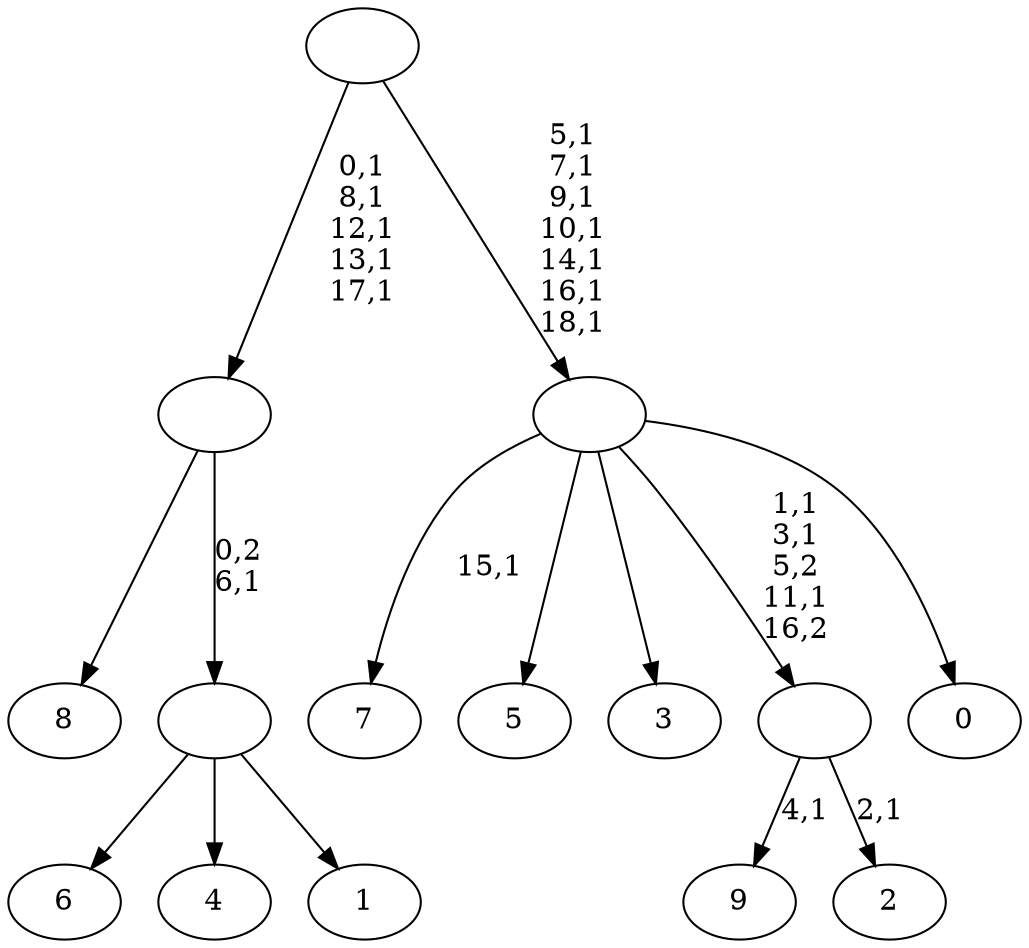 digraph T {
	29 [label="9"]
	27 [label="8"]
	26 [label="7"]
	24 [label="6"]
	23 [label="5"]
	22 [label="4"]
	21 [label="3"]
	20 [label="2"]
	18 [label=""]
	15 [label="1"]
	14 [label=""]
	13 [label=""]
	8 [label="0"]
	7 [label=""]
	0 [label=""]
	18 -> 20 [label="2,1"]
	18 -> 29 [label="4,1"]
	14 -> 24 [label=""]
	14 -> 22 [label=""]
	14 -> 15 [label=""]
	13 -> 27 [label=""]
	13 -> 14 [label="0,2\n6,1"]
	7 -> 18 [label="1,1\n3,1\n5,2\n11,1\n16,2"]
	7 -> 26 [label="15,1"]
	7 -> 23 [label=""]
	7 -> 21 [label=""]
	7 -> 8 [label=""]
	0 -> 7 [label="5,1\n7,1\n9,1\n10,1\n14,1\n16,1\n18,1"]
	0 -> 13 [label="0,1\n8,1\n12,1\n13,1\n17,1"]
}
